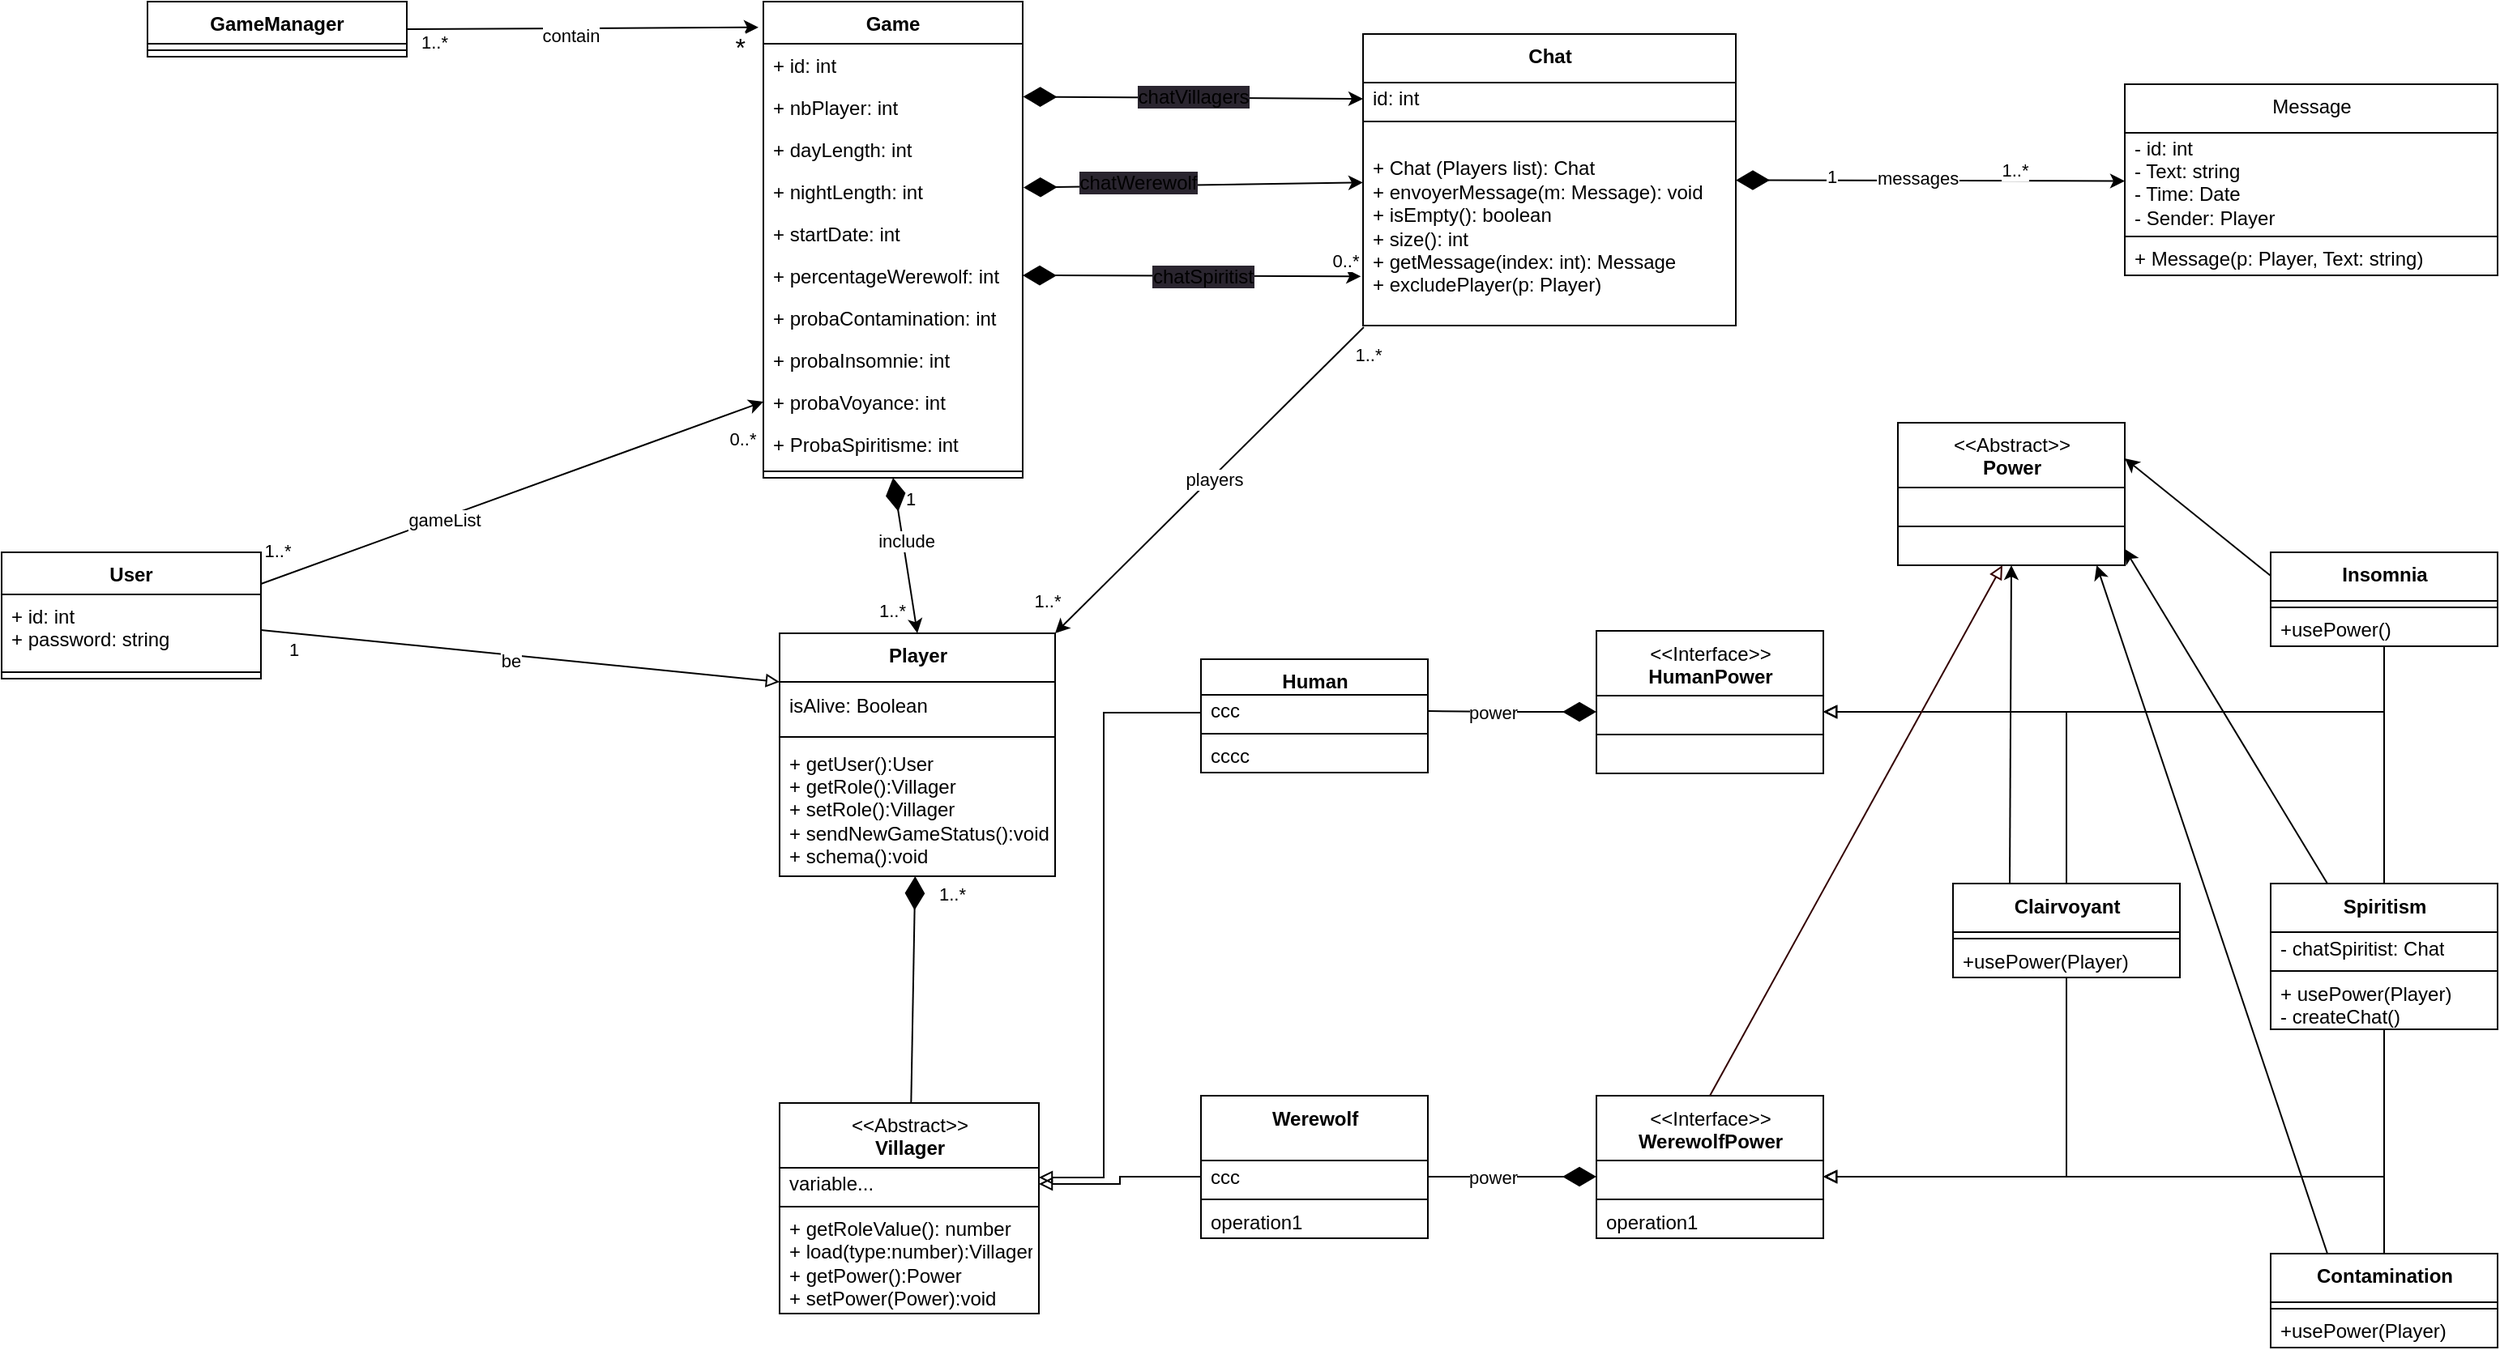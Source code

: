 <mxfile>
    <diagram id="migKeFc_42KSMQu3nTl5" name="Page-1">
        <mxGraphModel dx="1447" dy="1645" grid="1" gridSize="10" guides="1" tooltips="1" connect="1" arrows="1" fold="1" page="1" pageScale="1" pageWidth="827" pageHeight="1169" math="0" shadow="0">
            <root>
                <mxCell id="0"/>
                <mxCell id="1" parent="0"/>
                <mxCell id="41" value="" style="endArrow=classic;html=1;exitX=0.5;exitY=1;exitDx=0;exitDy=0;startArrow=diamondThin;startFill=1;endSize=6;startSize=18;entryX=0.5;entryY=0;entryDx=0;entryDy=0;" parent="1" source="69" target="250" edge="1">
                    <mxGeometry relative="1" as="geometry">
                        <mxPoint x="-232.94" y="-727" as="sourcePoint"/>
                        <mxPoint x="-230" y="-620" as="targetPoint"/>
                    </mxGeometry>
                </mxCell>
                <mxCell id="42" value="include" style="edgeLabel;resizable=0;html=1;align=center;verticalAlign=middle;" parent="41" connectable="0" vertex="1">
                    <mxGeometry relative="1" as="geometry">
                        <mxPoint y="-9" as="offset"/>
                    </mxGeometry>
                </mxCell>
                <mxCell id="43" value="1" style="edgeLabel;resizable=0;html=1;align=left;verticalAlign=bottom;" parent="41" connectable="0" vertex="1">
                    <mxGeometry x="-1" relative="1" as="geometry">
                        <mxPoint x="6" y="21" as="offset"/>
                    </mxGeometry>
                </mxCell>
                <mxCell id="44" value="1..*" style="edgeLabel;resizable=0;html=1;align=right;verticalAlign=bottom;" parent="41" connectable="0" vertex="1">
                    <mxGeometry x="1" relative="1" as="geometry">
                        <mxPoint x="-6" y="-5" as="offset"/>
                    </mxGeometry>
                </mxCell>
                <mxCell id="54" value="" style="endArrow=classic;html=1;entryX=-0.019;entryY=0.054;entryDx=0;entryDy=0;entryPerimeter=0;exitX=1;exitY=0.5;exitDx=0;exitDy=0;" parent="1" source="82" target="69" edge="1">
                    <mxGeometry relative="1" as="geometry">
                        <mxPoint x="-520" y="-1045" as="sourcePoint"/>
                        <mxPoint x="-305.04" y="-1042.84" as="targetPoint"/>
                    </mxGeometry>
                </mxCell>
                <mxCell id="55" value="contain" style="edgeLabel;resizable=0;html=1;align=center;verticalAlign=middle;" parent="54" connectable="0" vertex="1">
                    <mxGeometry relative="1" as="geometry">
                        <mxPoint x="-8" y="4" as="offset"/>
                    </mxGeometry>
                </mxCell>
                <mxCell id="56" value="1..*" style="edgeLabel;resizable=0;html=1;align=left;verticalAlign=bottom;" parent="54" connectable="0" vertex="1">
                    <mxGeometry x="-1" relative="1" as="geometry">
                        <mxPoint x="7" y="16" as="offset"/>
                    </mxGeometry>
                </mxCell>
                <mxCell id="57" value="&lt;font style=&quot;font-size: 16px;&quot;&gt;*&lt;/font&gt;" style="edgeLabel;resizable=0;html=1;align=right;verticalAlign=bottom;" parent="54" connectable="0" vertex="1">
                    <mxGeometry x="1" relative="1" as="geometry">
                        <mxPoint x="-7" y="24" as="offset"/>
                    </mxGeometry>
                </mxCell>
                <mxCell id="65" style="edgeStyle=none;html=1;exitX=1;exitY=0.5;exitDx=0;exitDy=0;entryX=0;entryY=0.5;entryDx=0;entryDy=0;fontSize=11;endArrow=block;endFill=0;" parent="1" source="87" edge="1">
                    <mxGeometry relative="1" as="geometry">
                        <mxPoint x="-607" y="-675" as="sourcePoint"/>
                        <mxPoint x="-290.0" y="-640" as="targetPoint"/>
                    </mxGeometry>
                </mxCell>
                <mxCell id="66" value="be" style="edgeLabel;html=1;align=center;verticalAlign=middle;resizable=0;points=[];fontSize=11;" parent="65" vertex="1" connectable="0">
                    <mxGeometry x="-0.091" y="-2" relative="1" as="geometry">
                        <mxPoint x="9" y="2" as="offset"/>
                    </mxGeometry>
                </mxCell>
                <mxCell id="67" value="1" style="text;html=1;align=center;verticalAlign=middle;resizable=0;points=[];autosize=1;strokeColor=none;fillColor=none;fontSize=11;" parent="1" vertex="1">
                    <mxGeometry x="-605" y="-675" width="30" height="30" as="geometry"/>
                </mxCell>
                <mxCell id="69" value="Game" style="swimlane;fontStyle=1;align=center;verticalAlign=top;childLayout=stackLayout;horizontal=1;startSize=26;horizontalStack=0;resizeParent=1;resizeParentMax=0;resizeLast=0;collapsible=1;marginBottom=0;" parent="1" vertex="1">
                    <mxGeometry x="-300" y="-1060" width="160" height="294" as="geometry"/>
                </mxCell>
                <mxCell id="70" value="+ id: int" style="text;strokeColor=none;fillColor=none;align=left;verticalAlign=top;spacingLeft=4;spacingRight=4;overflow=hidden;rotatable=0;points=[[0,0.5],[1,0.5]];portConstraint=eastwest;" parent="69" vertex="1">
                    <mxGeometry y="26" width="160" height="26" as="geometry"/>
                </mxCell>
                <mxCell id="73" value="+ nbPlayer: int" style="text;strokeColor=none;fillColor=none;align=left;verticalAlign=top;spacingLeft=4;spacingRight=4;overflow=hidden;rotatable=0;points=[[0,0.5],[1,0.5]];portConstraint=eastwest;" parent="69" vertex="1">
                    <mxGeometry y="52" width="160" height="26" as="geometry"/>
                </mxCell>
                <mxCell id="74" value="+ dayLength: int" style="text;strokeColor=none;fillColor=none;align=left;verticalAlign=top;spacingLeft=4;spacingRight=4;overflow=hidden;rotatable=0;points=[[0,0.5],[1,0.5]];portConstraint=eastwest;" parent="69" vertex="1">
                    <mxGeometry y="78" width="160" height="26" as="geometry"/>
                </mxCell>
                <mxCell id="75" value="+ nightLength: int" style="text;strokeColor=none;fillColor=none;align=left;verticalAlign=top;spacingLeft=4;spacingRight=4;overflow=hidden;rotatable=0;points=[[0,0.5],[1,0.5]];portConstraint=eastwest;" parent="69" vertex="1">
                    <mxGeometry y="104" width="160" height="26" as="geometry"/>
                </mxCell>
                <mxCell id="76" value="+ startDate: int" style="text;strokeColor=none;fillColor=none;align=left;verticalAlign=top;spacingLeft=4;spacingRight=4;overflow=hidden;rotatable=0;points=[[0,0.5],[1,0.5]];portConstraint=eastwest;" parent="69" vertex="1">
                    <mxGeometry y="130" width="160" height="26" as="geometry"/>
                </mxCell>
                <mxCell id="77" value="+ percentageWerewolf: int" style="text;strokeColor=none;fillColor=none;align=left;verticalAlign=top;spacingLeft=4;spacingRight=4;overflow=hidden;rotatable=0;points=[[0,0.5],[1,0.5]];portConstraint=eastwest;" parent="69" vertex="1">
                    <mxGeometry y="156" width="160" height="26" as="geometry"/>
                </mxCell>
                <mxCell id="78" value="+ probaContamination: int" style="text;strokeColor=none;fillColor=none;align=left;verticalAlign=top;spacingLeft=4;spacingRight=4;overflow=hidden;rotatable=0;points=[[0,0.5],[1,0.5]];portConstraint=eastwest;" parent="69" vertex="1">
                    <mxGeometry y="182" width="160" height="26" as="geometry"/>
                </mxCell>
                <mxCell id="79" value="+ probaInsomnie: int" style="text;strokeColor=none;fillColor=none;align=left;verticalAlign=top;spacingLeft=4;spacingRight=4;overflow=hidden;rotatable=0;points=[[0,0.5],[1,0.5]];portConstraint=eastwest;" parent="69" vertex="1">
                    <mxGeometry y="208" width="160" height="26" as="geometry"/>
                </mxCell>
                <mxCell id="80" value="+ probaVoyance: int" style="text;strokeColor=none;fillColor=none;align=left;verticalAlign=top;spacingLeft=4;spacingRight=4;overflow=hidden;rotatable=0;points=[[0,0.5],[1,0.5]];portConstraint=eastwest;" parent="69" vertex="1">
                    <mxGeometry y="234" width="160" height="26" as="geometry"/>
                </mxCell>
                <mxCell id="81" value="+ ProbaSpiritisme: int" style="text;strokeColor=none;fillColor=none;align=left;verticalAlign=top;spacingLeft=4;spacingRight=4;overflow=hidden;rotatable=0;points=[[0,0.5],[1,0.5]];portConstraint=eastwest;" parent="69" vertex="1">
                    <mxGeometry y="260" width="160" height="26" as="geometry"/>
                </mxCell>
                <mxCell id="71" value="" style="line;strokeWidth=1;fillColor=none;align=left;verticalAlign=middle;spacingTop=-1;spacingLeft=3;spacingRight=3;rotatable=0;labelPosition=right;points=[];portConstraint=eastwest;strokeColor=inherit;" parent="69" vertex="1">
                    <mxGeometry y="286" width="160" height="8" as="geometry"/>
                </mxCell>
                <mxCell id="82" value="GameManager" style="swimlane;fontStyle=1;align=center;verticalAlign=top;childLayout=stackLayout;horizontal=1;startSize=26;horizontalStack=0;resizeParent=1;resizeParentMax=0;resizeLast=0;collapsible=1;marginBottom=0;" parent="1" vertex="1">
                    <mxGeometry x="-680" y="-1060" width="160" height="34" as="geometry">
                        <mxRectangle x="-40" y="-370" width="120" height="30" as="alternateBounds"/>
                    </mxGeometry>
                </mxCell>
                <mxCell id="84" value="" style="line;strokeWidth=1;fillColor=none;align=left;verticalAlign=middle;spacingTop=-1;spacingLeft=3;spacingRight=3;rotatable=0;labelPosition=right;points=[];portConstraint=eastwest;strokeColor=inherit;" parent="82" vertex="1">
                    <mxGeometry y="26" width="160" height="8" as="geometry"/>
                </mxCell>
                <mxCell id="164" style="edgeStyle=none;html=1;exitX=1;exitY=0.25;exitDx=0;exitDy=0;entryX=0;entryY=0.5;entryDx=0;entryDy=0;" parent="1" source="86" target="80" edge="1">
                    <mxGeometry relative="1" as="geometry"/>
                </mxCell>
                <mxCell id="165" value="gameList" style="edgeLabel;html=1;align=center;verticalAlign=middle;resizable=0;points=[];" parent="164" vertex="1" connectable="0">
                    <mxGeometry x="-0.275" y="-1" relative="1" as="geometry">
                        <mxPoint as="offset"/>
                    </mxGeometry>
                </mxCell>
                <mxCell id="166" value="1..*" style="edgeLabel;html=1;align=center;verticalAlign=middle;resizable=0;points=[];" parent="164" vertex="1" connectable="0">
                    <mxGeometry x="-0.853" y="-1" relative="1" as="geometry">
                        <mxPoint x="-13" y="-14" as="offset"/>
                    </mxGeometry>
                </mxCell>
                <mxCell id="167" value="0..*" style="edgeLabel;html=1;align=center;verticalAlign=middle;resizable=0;points=[];" parent="164" vertex="1" connectable="0">
                    <mxGeometry x="0.913" y="-1" relative="1" as="geometry">
                        <mxPoint y="17" as="offset"/>
                    </mxGeometry>
                </mxCell>
                <mxCell id="86" value="User" style="swimlane;fontStyle=1;align=center;verticalAlign=top;childLayout=stackLayout;horizontal=1;startSize=26;horizontalStack=0;resizeParent=1;resizeParentMax=0;resizeLast=0;collapsible=1;marginBottom=0;" parent="1" vertex="1">
                    <mxGeometry x="-770" y="-720" width="160" height="78" as="geometry"/>
                </mxCell>
                <mxCell id="87" value="+ id: int&#10;+ password: string" style="text;strokeColor=none;fillColor=none;align=left;verticalAlign=top;spacingLeft=4;spacingRight=4;overflow=hidden;rotatable=0;points=[[0,0.5],[1,0.5]];portConstraint=eastwest;" parent="86" vertex="1">
                    <mxGeometry y="26" width="160" height="44" as="geometry"/>
                </mxCell>
                <mxCell id="88" value="" style="line;strokeWidth=1;fillColor=none;align=left;verticalAlign=middle;spacingTop=-1;spacingLeft=3;spacingRight=3;rotatable=0;labelPosition=right;points=[];portConstraint=eastwest;strokeColor=inherit;" parent="86" vertex="1">
                    <mxGeometry y="70" width="160" height="8" as="geometry"/>
                </mxCell>
                <mxCell id="112" value="Message" style="swimlane;fontStyle=0;align=center;verticalAlign=top;childLayout=stackLayout;horizontal=1;startSize=30;horizontalStack=0;resizeParent=1;resizeParentMax=0;resizeLast=0;collapsible=0;marginBottom=0;html=1;" parent="1" vertex="1">
                    <mxGeometry x="540" y="-1009" width="230" height="118" as="geometry"/>
                </mxCell>
                <mxCell id="114" value="- id: int&lt;br&gt;- Text: string&lt;br&gt;- Time: Date&lt;br&gt;- Sender: Player&amp;nbsp;" style="text;html=1;strokeColor=none;fillColor=none;align=left;verticalAlign=middle;spacingLeft=4;spacingRight=4;overflow=hidden;rotatable=0;points=[[0,0.5],[1,0.5]];portConstraint=eastwest;" parent="112" vertex="1">
                    <mxGeometry y="30" width="230" height="60" as="geometry"/>
                </mxCell>
                <mxCell id="117" value="" style="line;strokeWidth=1;fillColor=none;align=left;verticalAlign=middle;spacingTop=-1;spacingLeft=3;spacingRight=3;rotatable=0;labelPosition=right;points=[];portConstraint=eastwest;" parent="112" vertex="1">
                    <mxGeometry y="90" width="230" height="8" as="geometry"/>
                </mxCell>
                <mxCell id="119" value="+ Message(p: Player, Text: string)" style="text;html=1;strokeColor=none;fillColor=none;align=left;verticalAlign=middle;spacingLeft=4;spacingRight=4;overflow=hidden;rotatable=0;points=[[0,0.5],[1,0.5]];portConstraint=eastwest;" parent="112" vertex="1">
                    <mxGeometry y="98" width="230" height="20" as="geometry"/>
                </mxCell>
                <mxCell id="136" style="edgeStyle=none;html=1;exitX=1;exitY=0.5;exitDx=0;exitDy=0;startArrow=diamondThin;startFill=1;startSize=18;" parent="1" target="144" edge="1">
                    <mxGeometry relative="1" as="geometry">
                        <mxPoint x="-139.54" y="-945.22" as="sourcePoint"/>
                        <mxPoint x="270.0" y="-940.788" as="targetPoint"/>
                    </mxGeometry>
                </mxCell>
                <mxCell id="153" value="&lt;span style=&quot;font-size: 12px; background-color: rgb(42, 37, 47);&quot;&gt;chatWerewolf&lt;/span&gt;" style="edgeLabel;html=1;align=center;verticalAlign=middle;resizable=0;points=[];" parent="136" vertex="1" connectable="0">
                    <mxGeometry x="0.286" y="-3" relative="1" as="geometry">
                        <mxPoint x="-64" y="-4" as="offset"/>
                    </mxGeometry>
                </mxCell>
                <mxCell id="148" style="edgeStyle=none;html=1;startArrow=diamondThin;startFill=1;startSize=18;" parent="1" source="144" target="114" edge="1">
                    <mxGeometry relative="1" as="geometry"/>
                </mxCell>
                <mxCell id="149" value="messages" style="edgeLabel;html=1;align=center;verticalAlign=middle;resizable=0;points=[];" parent="148" vertex="1" connectable="0">
                    <mxGeometry x="-0.071" y="2" relative="1" as="geometry">
                        <mxPoint as="offset"/>
                    </mxGeometry>
                </mxCell>
                <mxCell id="150" value="1" style="edgeLabel;html=1;align=center;verticalAlign=middle;resizable=0;points=[];" parent="148" vertex="1" connectable="0">
                    <mxGeometry x="-0.718" y="2" relative="1" as="geometry">
                        <mxPoint x="25" y="-1" as="offset"/>
                    </mxGeometry>
                </mxCell>
                <mxCell id="151" value="1..*" style="edgeLabel;html=1;align=center;verticalAlign=middle;resizable=0;points=[];" parent="148" vertex="1" connectable="0">
                    <mxGeometry x="0.709" y="3" relative="1" as="geometry">
                        <mxPoint x="-33" y="-4" as="offset"/>
                    </mxGeometry>
                </mxCell>
                <mxCell id="144" value="&lt;b&gt;Chat&lt;/b&gt;" style="swimlane;fontStyle=0;align=center;verticalAlign=top;childLayout=stackLayout;horizontal=1;startSize=30;horizontalStack=0;resizeParent=1;resizeParentMax=0;resizeLast=0;collapsible=0;marginBottom=0;html=1;" parent="1" vertex="1">
                    <mxGeometry x="70" y="-1040" width="230" height="180" as="geometry"/>
                </mxCell>
                <mxCell id="145" value="id: int" style="text;html=1;strokeColor=none;fillColor=none;align=left;verticalAlign=middle;spacingLeft=4;spacingRight=4;overflow=hidden;rotatable=0;points=[[0,0.5],[1,0.5]];portConstraint=eastwest;" parent="144" vertex="1">
                    <mxGeometry y="30" width="230" height="20" as="geometry"/>
                </mxCell>
                <mxCell id="146" value="" style="line;strokeWidth=1;fillColor=none;align=left;verticalAlign=middle;spacingTop=-1;spacingLeft=3;spacingRight=3;rotatable=0;labelPosition=right;points=[];portConstraint=eastwest;" parent="144" vertex="1">
                    <mxGeometry y="50" width="230" height="8" as="geometry"/>
                </mxCell>
                <mxCell id="147" value="+ Chat (Players list): Chat&lt;br&gt;+ envoyerMessage(m: Message): void&lt;br&gt;+ isEmpty(): boolean&lt;br&gt;+ size(): int&lt;br&gt;+ getMessage(index: int): Message&lt;br&gt;+ excludePlayer(p: Player)" style="text;html=1;strokeColor=none;fillColor=none;align=left;verticalAlign=middle;spacingLeft=4;spacingRight=4;overflow=hidden;rotatable=0;points=[[0,0.5],[1,0.5]];portConstraint=eastwest;" parent="144" vertex="1">
                    <mxGeometry y="58" width="230" height="122" as="geometry"/>
                </mxCell>
                <mxCell id="155" style="edgeStyle=none;html=1;exitX=0.002;exitY=1.008;exitDx=0;exitDy=0;exitPerimeter=0;entryX=1;entryY=0;entryDx=0;entryDy=0;" parent="1" source="147" target="250" edge="1">
                    <mxGeometry relative="1" as="geometry"/>
                </mxCell>
                <mxCell id="157" value="players" style="edgeLabel;html=1;align=center;verticalAlign=middle;resizable=0;points=[];" parent="155" vertex="1" connectable="0">
                    <mxGeometry x="-0.007" y="2" relative="1" as="geometry">
                        <mxPoint y="-1" as="offset"/>
                    </mxGeometry>
                </mxCell>
                <mxCell id="159" value="1..*" style="edgeLabel;html=1;align=center;verticalAlign=middle;resizable=0;points=[];" parent="155" vertex="1" connectable="0">
                    <mxGeometry x="-0.909" relative="1" as="geometry">
                        <mxPoint x="11" y="8" as="offset"/>
                    </mxGeometry>
                </mxCell>
                <mxCell id="160" value="1..*" style="edgeLabel;html=1;align=center;verticalAlign=middle;resizable=0;points=[];" parent="155" vertex="1" connectable="0">
                    <mxGeometry x="0.923" y="1" relative="1" as="geometry">
                        <mxPoint x="-13" y="-14" as="offset"/>
                    </mxGeometry>
                </mxCell>
                <mxCell id="161" value="&lt;span style=&quot;font-size: 12px; background-color: rgb(42, 37, 47);&quot;&gt;chatVillagers&lt;/span&gt;" style="edgeStyle=none;html=1;exitX=1.002;exitY=0.259;exitDx=0;exitDy=0;entryX=0;entryY=0.5;entryDx=0;entryDy=0;exitPerimeter=0;startArrow=diamondThin;startFill=1;startSize=18;" parent="1" source="73" target="145" edge="1">
                    <mxGeometry relative="1" as="geometry"/>
                </mxCell>
                <mxCell id="162" style="edgeStyle=none;html=1;exitX=1;exitY=0.5;exitDx=0;exitDy=0;entryX=-0.006;entryY=0.751;entryDx=0;entryDy=0;entryPerimeter=0;startArrow=diamondThin;startFill=1;startSize=18;" parent="1" source="77" target="147" edge="1">
                    <mxGeometry relative="1" as="geometry"/>
                </mxCell>
                <mxCell id="163" value="&lt;span style=&quot;font-size: 12px; background-color: rgb(42, 37, 47);&quot;&gt;chatSpiritist&lt;/span&gt;" style="edgeLabel;html=1;align=center;verticalAlign=middle;resizable=0;points=[];" parent="162" vertex="1" connectable="0">
                    <mxGeometry x="-0.116" y="2" relative="1" as="geometry">
                        <mxPoint x="19" y="2" as="offset"/>
                    </mxGeometry>
                </mxCell>
                <mxCell id="281" value="0..*" style="edgeLabel;html=1;align=center;verticalAlign=middle;resizable=0;points=[];" parent="162" vertex="1" connectable="0">
                    <mxGeometry x="0.906" relative="1" as="geometry">
                        <mxPoint y="-10" as="offset"/>
                    </mxGeometry>
                </mxCell>
                <mxCell id="365" style="edgeStyle=orthogonalEdgeStyle;rounded=0;jumpStyle=arc;jumpSize=16;html=1;entryX=1;entryY=0.5;entryDx=0;entryDy=0;startArrow=none;startFill=0;endArrow=block;endFill=0;startSize=18;endSize=6;elbow=vertical;" parent="1" source="220" target="318" edge="1">
                    <mxGeometry relative="1" as="geometry"/>
                </mxCell>
                <mxCell id="367" style="edgeStyle=orthogonalEdgeStyle;rounded=0;jumpStyle=arc;jumpSize=16;html=1;entryX=1;entryY=0.5;entryDx=0;entryDy=0;startArrow=none;startFill=0;endArrow=block;endFill=0;startSize=18;endSize=6;elbow=vertical;" parent="1" source="220" target="311" edge="1">
                    <mxGeometry relative="1" as="geometry"/>
                </mxCell>
                <mxCell id="434" style="edgeStyle=none;html=1;exitX=0.25;exitY=0;exitDx=0;exitDy=0;entryX=0.5;entryY=1;entryDx=0;entryDy=0;" parent="1" source="220" target="403" edge="1">
                    <mxGeometry relative="1" as="geometry"/>
                </mxCell>
                <mxCell id="220" value="&lt;b&gt;Clairvoyant&lt;/b&gt;" style="swimlane;fontStyle=0;align=center;verticalAlign=top;childLayout=stackLayout;horizontal=1;startSize=30;horizontalStack=0;resizeParent=1;resizeParentMax=0;resizeLast=0;collapsible=0;marginBottom=0;html=1;" parent="1" vertex="1">
                    <mxGeometry x="434" y="-515.5" width="140" height="58" as="geometry"/>
                </mxCell>
                <mxCell id="225" value="" style="line;strokeWidth=1;fillColor=none;align=left;verticalAlign=middle;spacingTop=-1;spacingLeft=3;spacingRight=3;rotatable=0;labelPosition=right;points=[];portConstraint=eastwest;" parent="220" vertex="1">
                    <mxGeometry y="30" width="140" height="8" as="geometry"/>
                </mxCell>
                <mxCell id="227" value="+usePower(Player)" style="text;html=1;strokeColor=none;fillColor=none;align=left;verticalAlign=middle;spacingLeft=4;spacingRight=4;overflow=hidden;rotatable=0;points=[[0,0.5],[1,0.5]];portConstraint=eastwest;" parent="220" vertex="1">
                    <mxGeometry y="38" width="140" height="20" as="geometry"/>
                </mxCell>
                <mxCell id="246" style="rounded=0;elbow=vertical;html=1;startArrow=diamondThin;startFill=1;endArrow=none;endFill=0;startSize=18;endSize=6;" parent="1" source="250" target="354" edge="1">
                    <mxGeometry relative="1" as="geometry">
                        <mxPoint x="-190" y="-440" as="targetPoint"/>
                    </mxGeometry>
                </mxCell>
                <mxCell id="250" value="&lt;b&gt;Player&lt;br&gt;&lt;/b&gt;" style="swimlane;fontStyle=0;align=center;verticalAlign=top;childLayout=stackLayout;horizontal=1;startSize=30;horizontalStack=0;resizeParent=1;resizeParentMax=0;resizeLast=0;collapsible=0;marginBottom=0;html=1;strokeColor=default;" parent="1" vertex="1">
                    <mxGeometry x="-290" y="-670" width="170" height="150" as="geometry"/>
                </mxCell>
                <mxCell id="252" value="isAlive: Boolean" style="text;html=1;strokeColor=none;fillColor=none;align=left;verticalAlign=middle;spacingLeft=4;spacingRight=4;overflow=hidden;rotatable=0;points=[[0,0.5],[1,0.5]];portConstraint=eastwest;" parent="250" vertex="1">
                    <mxGeometry y="30" width="170" height="30" as="geometry"/>
                </mxCell>
                <mxCell id="255" value="" style="line;strokeWidth=1;fillColor=none;align=left;verticalAlign=middle;spacingTop=-1;spacingLeft=3;spacingRight=3;rotatable=0;labelPosition=right;points=[];portConstraint=eastwest;strokeColor=default;" parent="250" vertex="1">
                    <mxGeometry y="60" width="170" height="8" as="geometry"/>
                </mxCell>
                <mxCell id="257" value="+ getUser():User&lt;br&gt;+ getRole():Villager&lt;br&gt;+ setRole():Villager&lt;br&gt;+ sendNewGameStatus():void&lt;br&gt;+ schema():void" style="text;html=1;strokeColor=none;fillColor=none;align=left;verticalAlign=middle;spacingLeft=4;spacingRight=4;overflow=hidden;rotatable=0;points=[[0,0.5],[1,0.5]];portConstraint=eastwest;" parent="250" vertex="1">
                    <mxGeometry y="68" width="170" height="82" as="geometry"/>
                </mxCell>
                <mxCell id="370" style="edgeStyle=orthogonalEdgeStyle;rounded=0;jumpStyle=none;jumpSize=16;html=1;entryX=1;entryY=0.5;entryDx=0;entryDy=0;startArrow=none;startFill=0;endArrow=block;endFill=0;startSize=18;endSize=6;elbow=vertical;" parent="1" source="285" target="318" edge="1">
                    <mxGeometry relative="1" as="geometry"/>
                </mxCell>
                <mxCell id="371" style="edgeStyle=orthogonalEdgeStyle;rounded=0;jumpStyle=none;jumpSize=16;html=1;entryX=1;entryY=0.5;entryDx=0;entryDy=0;startArrow=none;startFill=0;endArrow=block;endFill=0;startSize=18;endSize=6;elbow=vertical;" parent="1" source="285" target="311" edge="1">
                    <mxGeometry relative="1" as="geometry"/>
                </mxCell>
                <mxCell id="435" style="edgeStyle=none;html=1;exitX=0.25;exitY=0;exitDx=0;exitDy=0;entryX=1;entryY=0.5;entryDx=0;entryDy=0;" parent="1" source="285" target="406" edge="1">
                    <mxGeometry relative="1" as="geometry"/>
                </mxCell>
                <mxCell id="285" value="&lt;b class=&quot;b5&quot;&gt;Spiritism&lt;/b&gt;" style="swimlane;fontStyle=0;align=center;verticalAlign=top;childLayout=stackLayout;horizontal=1;startSize=30;horizontalStack=0;resizeParent=1;resizeParentMax=0;resizeLast=0;collapsible=0;marginBottom=0;html=1;" parent="1" vertex="1">
                    <mxGeometry x="630" y="-515.5" width="140" height="90" as="geometry"/>
                </mxCell>
                <mxCell id="287" value="-&amp;nbsp;&lt;span style=&quot;text-align: center;&quot;&gt;chatSpiritist&lt;/span&gt;: Chat" style="text;html=1;strokeColor=none;fillColor=none;align=left;verticalAlign=middle;spacingLeft=4;spacingRight=4;overflow=hidden;rotatable=0;points=[[0,0.5],[1,0.5]];portConstraint=eastwest;" parent="285" vertex="1">
                    <mxGeometry y="30" width="140" height="20" as="geometry"/>
                </mxCell>
                <mxCell id="290" value="" style="line;strokeWidth=1;fillColor=none;align=left;verticalAlign=middle;spacingTop=-1;spacingLeft=3;spacingRight=3;rotatable=0;labelPosition=right;points=[];portConstraint=eastwest;" parent="285" vertex="1">
                    <mxGeometry y="50" width="140" height="8" as="geometry"/>
                </mxCell>
                <mxCell id="292" value="+ usePower(Player)&lt;br&gt;- createChat()" style="text;html=1;strokeColor=none;fillColor=none;align=left;verticalAlign=middle;spacingLeft=4;spacingRight=4;overflow=hidden;rotatable=0;points=[[0,0.5],[1,0.5]];portConstraint=eastwest;" parent="285" vertex="1">
                    <mxGeometry y="58" width="140" height="32" as="geometry"/>
                </mxCell>
                <mxCell id="400" style="edgeStyle=orthogonalEdgeStyle;rounded=0;jumpStyle=none;jumpSize=16;html=1;startArrow=diamondThin;startFill=1;endArrow=none;endFill=0;startSize=18;endSize=6;elbow=vertical;entryX=1;entryY=0.5;entryDx=0;entryDy=0;exitX=0;exitY=0.5;exitDx=0;exitDy=0;" parent="1" source="311" target="387" edge="1">
                    <mxGeometry relative="1" as="geometry">
                        <mxPoint x="140" y="-640" as="targetPoint"/>
                    </mxGeometry>
                </mxCell>
                <mxCell id="401" value="power" style="edgeLabel;html=1;align=center;verticalAlign=middle;resizable=0;points=[];" parent="400" vertex="1" connectable="0">
                    <mxGeometry x="0.097" y="3" relative="1" as="geometry">
                        <mxPoint x="-7" y="-2" as="offset"/>
                    </mxGeometry>
                </mxCell>
                <mxCell id="309" value="&amp;lt;&amp;lt;Interface&amp;gt;&amp;gt;&lt;br&gt;&lt;b&gt;HumanPower&lt;/b&gt;" style="swimlane;fontStyle=0;align=center;verticalAlign=top;childLayout=stackLayout;horizontal=1;startSize=40;horizontalStack=0;resizeParent=1;resizeParentMax=0;resizeLast=0;collapsible=0;marginBottom=0;html=1;strokeColor=default;" parent="1" vertex="1">
                    <mxGeometry x="214" y="-671.5" width="140" height="88" as="geometry"/>
                </mxCell>
                <mxCell id="311" value="&amp;nbsp;" style="text;html=1;strokeColor=none;fillColor=none;align=left;verticalAlign=middle;spacingLeft=4;spacingRight=4;overflow=hidden;rotatable=0;points=[[0,0.5],[1,0.5]];portConstraint=eastwest;" parent="309" vertex="1">
                    <mxGeometry y="40" width="140" height="20" as="geometry"/>
                </mxCell>
                <mxCell id="314" value="" style="line;strokeWidth=1;fillColor=none;align=left;verticalAlign=middle;spacingTop=-1;spacingLeft=3;spacingRight=3;rotatable=0;labelPosition=right;points=[];portConstraint=eastwest;strokeColor=default;" parent="309" vertex="1">
                    <mxGeometry y="60" width="140" height="8" as="geometry"/>
                </mxCell>
                <mxCell id="316" value="&amp;nbsp;" style="text;html=1;strokeColor=none;fillColor=none;align=left;verticalAlign=middle;spacingLeft=4;spacingRight=4;overflow=hidden;rotatable=0;points=[[0,0.5],[1,0.5]];portConstraint=eastwest;" parent="309" vertex="1">
                    <mxGeometry y="68" width="140" height="20" as="geometry"/>
                </mxCell>
                <mxCell id="317" value="&amp;lt;&amp;lt;Interface&amp;gt;&amp;gt;&lt;br&gt;&lt;b&gt;WerewolfPower&lt;/b&gt;" style="swimlane;fontStyle=0;align=center;verticalAlign=top;childLayout=stackLayout;horizontal=1;startSize=40;horizontalStack=0;resizeParent=1;resizeParentMax=0;resizeLast=0;collapsible=0;marginBottom=0;html=1;strokeColor=default;" parent="1" vertex="1">
                    <mxGeometry x="214" y="-384.5" width="140" height="88" as="geometry"/>
                </mxCell>
                <mxCell id="318" value="&lt;div style=&quot;text-align: center;&quot;&gt;&lt;span style=&quot;background-color: initial;&quot;&gt;&amp;nbsp;&lt;/span&gt;&lt;/div&gt;" style="text;html=1;strokeColor=none;fillColor=none;align=left;verticalAlign=middle;spacingLeft=4;spacingRight=4;overflow=hidden;rotatable=0;points=[[0,0.5],[1,0.5]];portConstraint=eastwest;" parent="317" vertex="1">
                    <mxGeometry y="40" width="140" height="20" as="geometry"/>
                </mxCell>
                <mxCell id="319" value="" style="line;strokeWidth=1;fillColor=none;align=left;verticalAlign=middle;spacingTop=-1;spacingLeft=3;spacingRight=3;rotatable=0;labelPosition=right;points=[];portConstraint=eastwest;strokeColor=default;" parent="317" vertex="1">
                    <mxGeometry y="60" width="140" height="8" as="geometry"/>
                </mxCell>
                <mxCell id="320" value="operation1" style="text;html=1;strokeColor=none;fillColor=none;align=left;verticalAlign=middle;spacingLeft=4;spacingRight=4;overflow=hidden;rotatable=0;points=[[0,0.5],[1,0.5]];portConstraint=eastwest;" parent="317" vertex="1">
                    <mxGeometry y="68" width="140" height="20" as="geometry"/>
                </mxCell>
                <mxCell id="354" value="&amp;lt;&amp;lt;Abstract&amp;gt;&amp;gt;&lt;br&gt;&lt;b&gt;Villager&lt;/b&gt;" style="swimlane;fontStyle=0;align=center;verticalAlign=top;childLayout=stackLayout;horizontal=1;startSize=40;horizontalStack=0;resizeParent=1;resizeParentMax=0;resizeLast=0;collapsible=0;marginBottom=0;html=1;strokeColor=default;" parent="1" vertex="1">
                    <mxGeometry x="-290" y="-380" width="160" height="130" as="geometry"/>
                </mxCell>
                <mxCell id="355" value="variable..." style="text;html=1;strokeColor=none;fillColor=none;align=left;verticalAlign=middle;spacingLeft=4;spacingRight=4;overflow=hidden;rotatable=0;points=[[0,0.5],[1,0.5]];portConstraint=eastwest;" parent="354" vertex="1">
                    <mxGeometry y="40" width="160" height="20" as="geometry"/>
                </mxCell>
                <mxCell id="356" value="" style="line;strokeWidth=1;fillColor=none;align=left;verticalAlign=middle;spacingTop=-1;spacingLeft=3;spacingRight=3;rotatable=0;labelPosition=right;points=[];portConstraint=eastwest;strokeColor=default;" parent="354" vertex="1">
                    <mxGeometry y="60" width="160" height="8" as="geometry"/>
                </mxCell>
                <mxCell id="357" value="+ getRoleValue(): number&lt;br&gt;+ load(type:number):Villager&lt;br&gt;+ getPower():Power&lt;br&gt;+ setPower(Power):void" style="text;html=1;strokeColor=none;fillColor=none;align=left;verticalAlign=middle;spacingLeft=4;spacingRight=4;overflow=hidden;rotatable=0;points=[[0,0.5],[1,0.5]];portConstraint=eastwest;" parent="354" vertex="1">
                    <mxGeometry y="68" width="160" height="62" as="geometry"/>
                </mxCell>
                <mxCell id="377" style="edgeStyle=orthogonalEdgeStyle;rounded=0;jumpStyle=none;jumpSize=16;html=1;entryX=1;entryY=0.5;entryDx=0;entryDy=0;startArrow=none;startFill=0;endArrow=block;endFill=0;startSize=18;endSize=6;elbow=vertical;" parent="1" source="374" target="318" edge="1">
                    <mxGeometry relative="1" as="geometry"/>
                </mxCell>
                <mxCell id="436" style="edgeStyle=none;html=1;exitX=0.25;exitY=0;exitDx=0;exitDy=0;entryX=0.876;entryY=1;entryDx=0;entryDy=0;entryPerimeter=0;" parent="1" source="374" target="406" edge="1">
                    <mxGeometry relative="1" as="geometry"/>
                </mxCell>
                <mxCell id="374" value="&lt;b class=&quot;b5&quot;&gt;Contamination&lt;/b&gt;&lt;b class=&quot;b4&quot;&gt;&lt;/b&gt;" style="swimlane;fontStyle=0;align=center;verticalAlign=top;childLayout=stackLayout;horizontal=1;startSize=30;horizontalStack=0;resizeParent=1;resizeParentMax=0;resizeLast=0;collapsible=0;marginBottom=0;html=1;" parent="1" vertex="1">
                    <mxGeometry x="630" y="-287" width="140" height="58" as="geometry"/>
                </mxCell>
                <mxCell id="375" value="" style="line;strokeWidth=1;fillColor=none;align=left;verticalAlign=middle;spacingTop=-1;spacingLeft=3;spacingRight=3;rotatable=0;labelPosition=right;points=[];portConstraint=eastwest;" parent="374" vertex="1">
                    <mxGeometry y="30" width="140" height="8" as="geometry"/>
                </mxCell>
                <mxCell id="376" value="+usePower(Player)" style="text;html=1;strokeColor=none;fillColor=none;align=left;verticalAlign=middle;spacingLeft=4;spacingRight=4;overflow=hidden;rotatable=0;points=[[0,0.5],[1,0.5]];portConstraint=eastwest;" parent="374" vertex="1">
                    <mxGeometry y="38" width="140" height="20" as="geometry"/>
                </mxCell>
                <mxCell id="381" style="edgeStyle=orthogonalEdgeStyle;rounded=0;jumpStyle=none;jumpSize=16;html=1;entryX=1;entryY=0.5;entryDx=0;entryDy=0;startArrow=none;startFill=0;endArrow=block;endFill=0;startSize=18;endSize=6;elbow=vertical;" parent="1" source="378" target="311" edge="1">
                    <mxGeometry relative="1" as="geometry"/>
                </mxCell>
                <mxCell id="437" style="edgeStyle=none;html=1;exitX=0;exitY=0.25;exitDx=0;exitDy=0;entryX=1;entryY=0.25;entryDx=0;entryDy=0;" parent="1" source="378" target="403" edge="1">
                    <mxGeometry relative="1" as="geometry"/>
                </mxCell>
                <mxCell id="378" value="&lt;strong&gt;Insomnia&lt;br&gt;&lt;/strong&gt;" style="swimlane;fontStyle=0;align=center;verticalAlign=top;childLayout=stackLayout;horizontal=1;startSize=30;horizontalStack=0;resizeParent=1;resizeParentMax=0;resizeLast=0;collapsible=0;marginBottom=0;html=1;" parent="1" vertex="1">
                    <mxGeometry x="630" y="-720" width="140" height="58" as="geometry"/>
                </mxCell>
                <mxCell id="379" value="" style="line;strokeWidth=1;fillColor=none;align=left;verticalAlign=middle;spacingTop=-1;spacingLeft=3;spacingRight=3;rotatable=0;labelPosition=right;points=[];portConstraint=eastwest;" parent="378" vertex="1">
                    <mxGeometry y="30" width="140" height="8" as="geometry"/>
                </mxCell>
                <mxCell id="380" value="+usePower()" style="text;html=1;strokeColor=none;fillColor=none;align=left;verticalAlign=middle;spacingLeft=4;spacingRight=4;overflow=hidden;rotatable=0;points=[[0,0.5],[1,0.5]];portConstraint=eastwest;" parent="378" vertex="1">
                    <mxGeometry y="38" width="140" height="20" as="geometry"/>
                </mxCell>
                <mxCell id="382" value="&lt;b&gt;Werewolf&lt;/b&gt;" style="swimlane;fontStyle=0;align=center;verticalAlign=top;childLayout=stackLayout;horizontal=1;startSize=40;horizontalStack=0;resizeParent=1;resizeParentMax=0;resizeLast=0;collapsible=0;marginBottom=0;html=1;strokeColor=default;" parent="1" vertex="1">
                    <mxGeometry x="-30" y="-384.5" width="140" height="88" as="geometry"/>
                </mxCell>
                <mxCell id="383" value="&lt;div style=&quot;text-align: center;&quot;&gt;&lt;span style=&quot;background-color: initial;&quot;&gt;ccc&lt;/span&gt;&lt;/div&gt;" style="text;html=1;strokeColor=none;fillColor=none;align=left;verticalAlign=middle;spacingLeft=4;spacingRight=4;overflow=hidden;rotatable=0;points=[[0,0.5],[1,0.5]];portConstraint=eastwest;" parent="382" vertex="1">
                    <mxGeometry y="40" width="140" height="20" as="geometry"/>
                </mxCell>
                <mxCell id="384" value="" style="line;strokeWidth=1;fillColor=none;align=left;verticalAlign=middle;spacingTop=-1;spacingLeft=3;spacingRight=3;rotatable=0;labelPosition=right;points=[];portConstraint=eastwest;strokeColor=default;" parent="382" vertex="1">
                    <mxGeometry y="60" width="140" height="8" as="geometry"/>
                </mxCell>
                <mxCell id="385" value="operation1" style="text;html=1;strokeColor=none;fillColor=none;align=left;verticalAlign=middle;spacingLeft=4;spacingRight=4;overflow=hidden;rotatable=0;points=[[0,0.5],[1,0.5]];portConstraint=eastwest;" parent="382" vertex="1">
                    <mxGeometry y="68" width="140" height="20" as="geometry"/>
                </mxCell>
                <mxCell id="398" style="edgeStyle=orthogonalEdgeStyle;rounded=0;jumpStyle=none;jumpSize=16;html=1;startArrow=none;startFill=0;endArrow=block;endFill=0;startSize=18;endSize=6;elbow=vertical;" parent="1" source="386" target="355" edge="1">
                    <mxGeometry relative="1" as="geometry">
                        <mxPoint x="-130" y="-360" as="targetPoint"/>
                        <Array as="points">
                            <mxPoint x="-90" y="-621"/>
                            <mxPoint x="-90" y="-334"/>
                        </Array>
                    </mxGeometry>
                </mxCell>
                <mxCell id="386" value="&lt;b&gt;Human&lt;/b&gt;" style="swimlane;fontStyle=0;align=center;verticalAlign=top;childLayout=stackLayout;horizontal=1;startSize=22;horizontalStack=0;resizeParent=1;resizeParentMax=0;resizeLast=0;collapsible=0;marginBottom=0;html=1;strokeColor=default;" parent="1" vertex="1">
                    <mxGeometry x="-30" y="-654" width="140" height="70" as="geometry"/>
                </mxCell>
                <mxCell id="387" value="ccc" style="text;html=1;strokeColor=none;fillColor=none;align=left;verticalAlign=middle;spacingLeft=4;spacingRight=4;overflow=hidden;rotatable=0;points=[[0,0.5],[1,0.5]];portConstraint=eastwest;" parent="386" vertex="1">
                    <mxGeometry y="22" width="140" height="20" as="geometry"/>
                </mxCell>
                <mxCell id="388" value="" style="line;strokeWidth=1;fillColor=none;align=left;verticalAlign=middle;spacingTop=-1;spacingLeft=3;spacingRight=3;rotatable=0;labelPosition=right;points=[];portConstraint=eastwest;strokeColor=default;" parent="386" vertex="1">
                    <mxGeometry y="42" width="140" height="8" as="geometry"/>
                </mxCell>
                <mxCell id="389" value="cccc" style="text;html=1;strokeColor=none;fillColor=none;align=left;verticalAlign=middle;spacingLeft=4;spacingRight=4;overflow=hidden;rotatable=0;points=[[0,0.5],[1,0.5]];portConstraint=eastwest;" parent="386" vertex="1">
                    <mxGeometry y="50" width="140" height="20" as="geometry"/>
                </mxCell>
                <mxCell id="390" style="edgeStyle=orthogonalEdgeStyle;rounded=0;jumpStyle=none;jumpSize=16;html=1;entryX=1;entryY=0.5;entryDx=0;entryDy=0;startArrow=none;startFill=0;endArrow=block;endFill=0;startSize=18;endSize=6;elbow=vertical;" parent="1" source="383" target="355" edge="1">
                    <mxGeometry relative="1" as="geometry"/>
                </mxCell>
                <mxCell id="399" style="edgeStyle=orthogonalEdgeStyle;rounded=0;jumpStyle=none;jumpSize=16;html=1;entryX=1;entryY=0.5;entryDx=0;entryDy=0;startArrow=diamondThin;startFill=1;endArrow=none;endFill=0;startSize=18;endSize=6;elbow=vertical;" parent="1" source="318" target="383" edge="1">
                    <mxGeometry relative="1" as="geometry"/>
                </mxCell>
                <mxCell id="402" value="power" style="edgeLabel;html=1;align=center;verticalAlign=middle;resizable=0;points=[];" parent="399" vertex="1" connectable="0">
                    <mxGeometry x="0.029" y="1" relative="1" as="geometry">
                        <mxPoint x="-11" y="-1" as="offset"/>
                    </mxGeometry>
                </mxCell>
                <mxCell id="403" value="&amp;lt;&amp;lt;Abstract&amp;gt;&amp;gt;&lt;br&gt;&lt;b&gt;Power&lt;/b&gt;" style="swimlane;fontStyle=0;align=center;verticalAlign=top;childLayout=stackLayout;horizontal=1;startSize=40;horizontalStack=0;resizeParent=1;resizeParentMax=0;resizeLast=0;collapsible=0;marginBottom=0;html=1;strokeColor=default;" parent="1" vertex="1">
                    <mxGeometry x="400" y="-800" width="140" height="88" as="geometry"/>
                </mxCell>
                <mxCell id="404" value="&amp;nbsp;" style="text;html=1;strokeColor=none;fillColor=none;align=left;verticalAlign=middle;spacingLeft=4;spacingRight=4;overflow=hidden;rotatable=0;points=[[0,0.5],[1,0.5]];portConstraint=eastwest;" parent="403" vertex="1">
                    <mxGeometry y="40" width="140" height="20" as="geometry"/>
                </mxCell>
                <mxCell id="405" value="" style="line;strokeWidth=1;fillColor=none;align=left;verticalAlign=middle;spacingTop=-1;spacingLeft=3;spacingRight=3;rotatable=0;labelPosition=right;points=[];portConstraint=eastwest;strokeColor=default;" parent="403" vertex="1">
                    <mxGeometry y="60" width="140" height="8" as="geometry"/>
                </mxCell>
                <mxCell id="406" value="&amp;nbsp;" style="text;html=1;strokeColor=none;fillColor=none;align=left;verticalAlign=middle;spacingLeft=4;spacingRight=4;overflow=hidden;rotatable=0;points=[[0,0.5],[1,0.5]];portConstraint=eastwest;" parent="403" vertex="1">
                    <mxGeometry y="68" width="140" height="20" as="geometry"/>
                </mxCell>
                <mxCell id="431" style="edgeStyle=none;html=1;strokeColor=#330000;endArrow=block;endFill=0;fillColor=#f8cecc;gradientColor=#ea6b66;exitX=0.5;exitY=0;exitDx=0;exitDy=0;" parent="1" source="317" target="406" edge="1">
                    <mxGeometry relative="1" as="geometry">
                        <mxPoint x="296.722" y="-573.5" as="sourcePoint"/>
                        <mxPoint x="300" y="-520.5" as="targetPoint"/>
                    </mxGeometry>
                </mxCell>
                <mxCell id="433" value="1..*" style="edgeLabel;resizable=0;html=1;align=right;verticalAlign=bottom;" parent="1" connectable="0" vertex="1">
                    <mxGeometry x="-179.996" y="-500.004" as="geometry">
                        <mxPoint x="5" as="offset"/>
                    </mxGeometry>
                </mxCell>
            </root>
        </mxGraphModel>
    </diagram>
</mxfile>
